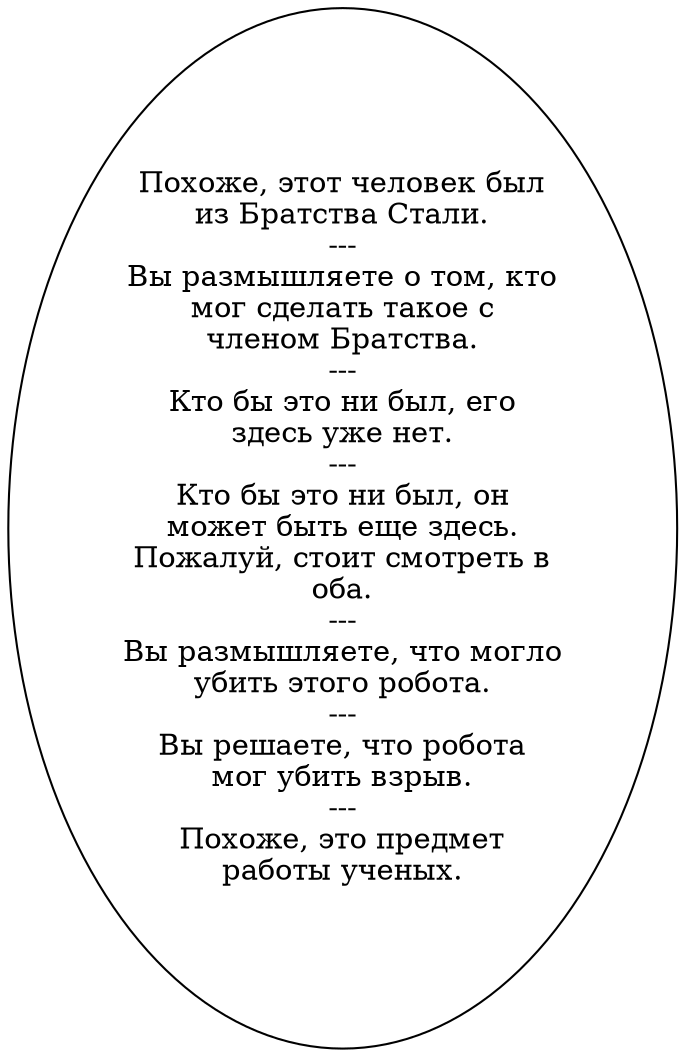 digraph deadbro {
  "start" [style=filled       fillcolor="#FFFFFF"       color="#000000"]
  "start" [label="Похоже, этот человек был\nиз Братства Стали.\n---\nВы размышляете о том, кто\nмог сделать такое с\nчленом Братства.\n---\nКто бы это ни был, его\nздесь уже нет.\n---\nКто бы это ни был, он\nможет быть еще здесь.\nПожалуй, стоит смотреть в\nоба.\n---\nВы размышляете, что могло\nубить этого робота.\n---\nВы решаете, что робота\nмог убить взрыв.\n---\nПохоже, это предмет\nработы ученых."]
}